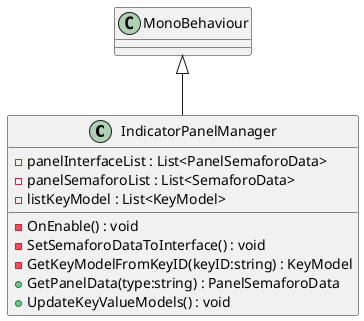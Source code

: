@startuml
class IndicatorPanelManager {
    - panelInterfaceList : List<PanelSemaforoData>
    - panelSemaforoList : List<SemaforoData>
    - listKeyModel : List<KeyModel>
    - OnEnable() : void
    - SetSemaforoDataToInterface() : void
    - GetKeyModelFromKeyID(keyID:string) : KeyModel
    + GetPanelData(type:string) : PanelSemaforoData
    + UpdateKeyValueModels() : void
}
MonoBehaviour <|-- IndicatorPanelManager
@enduml
